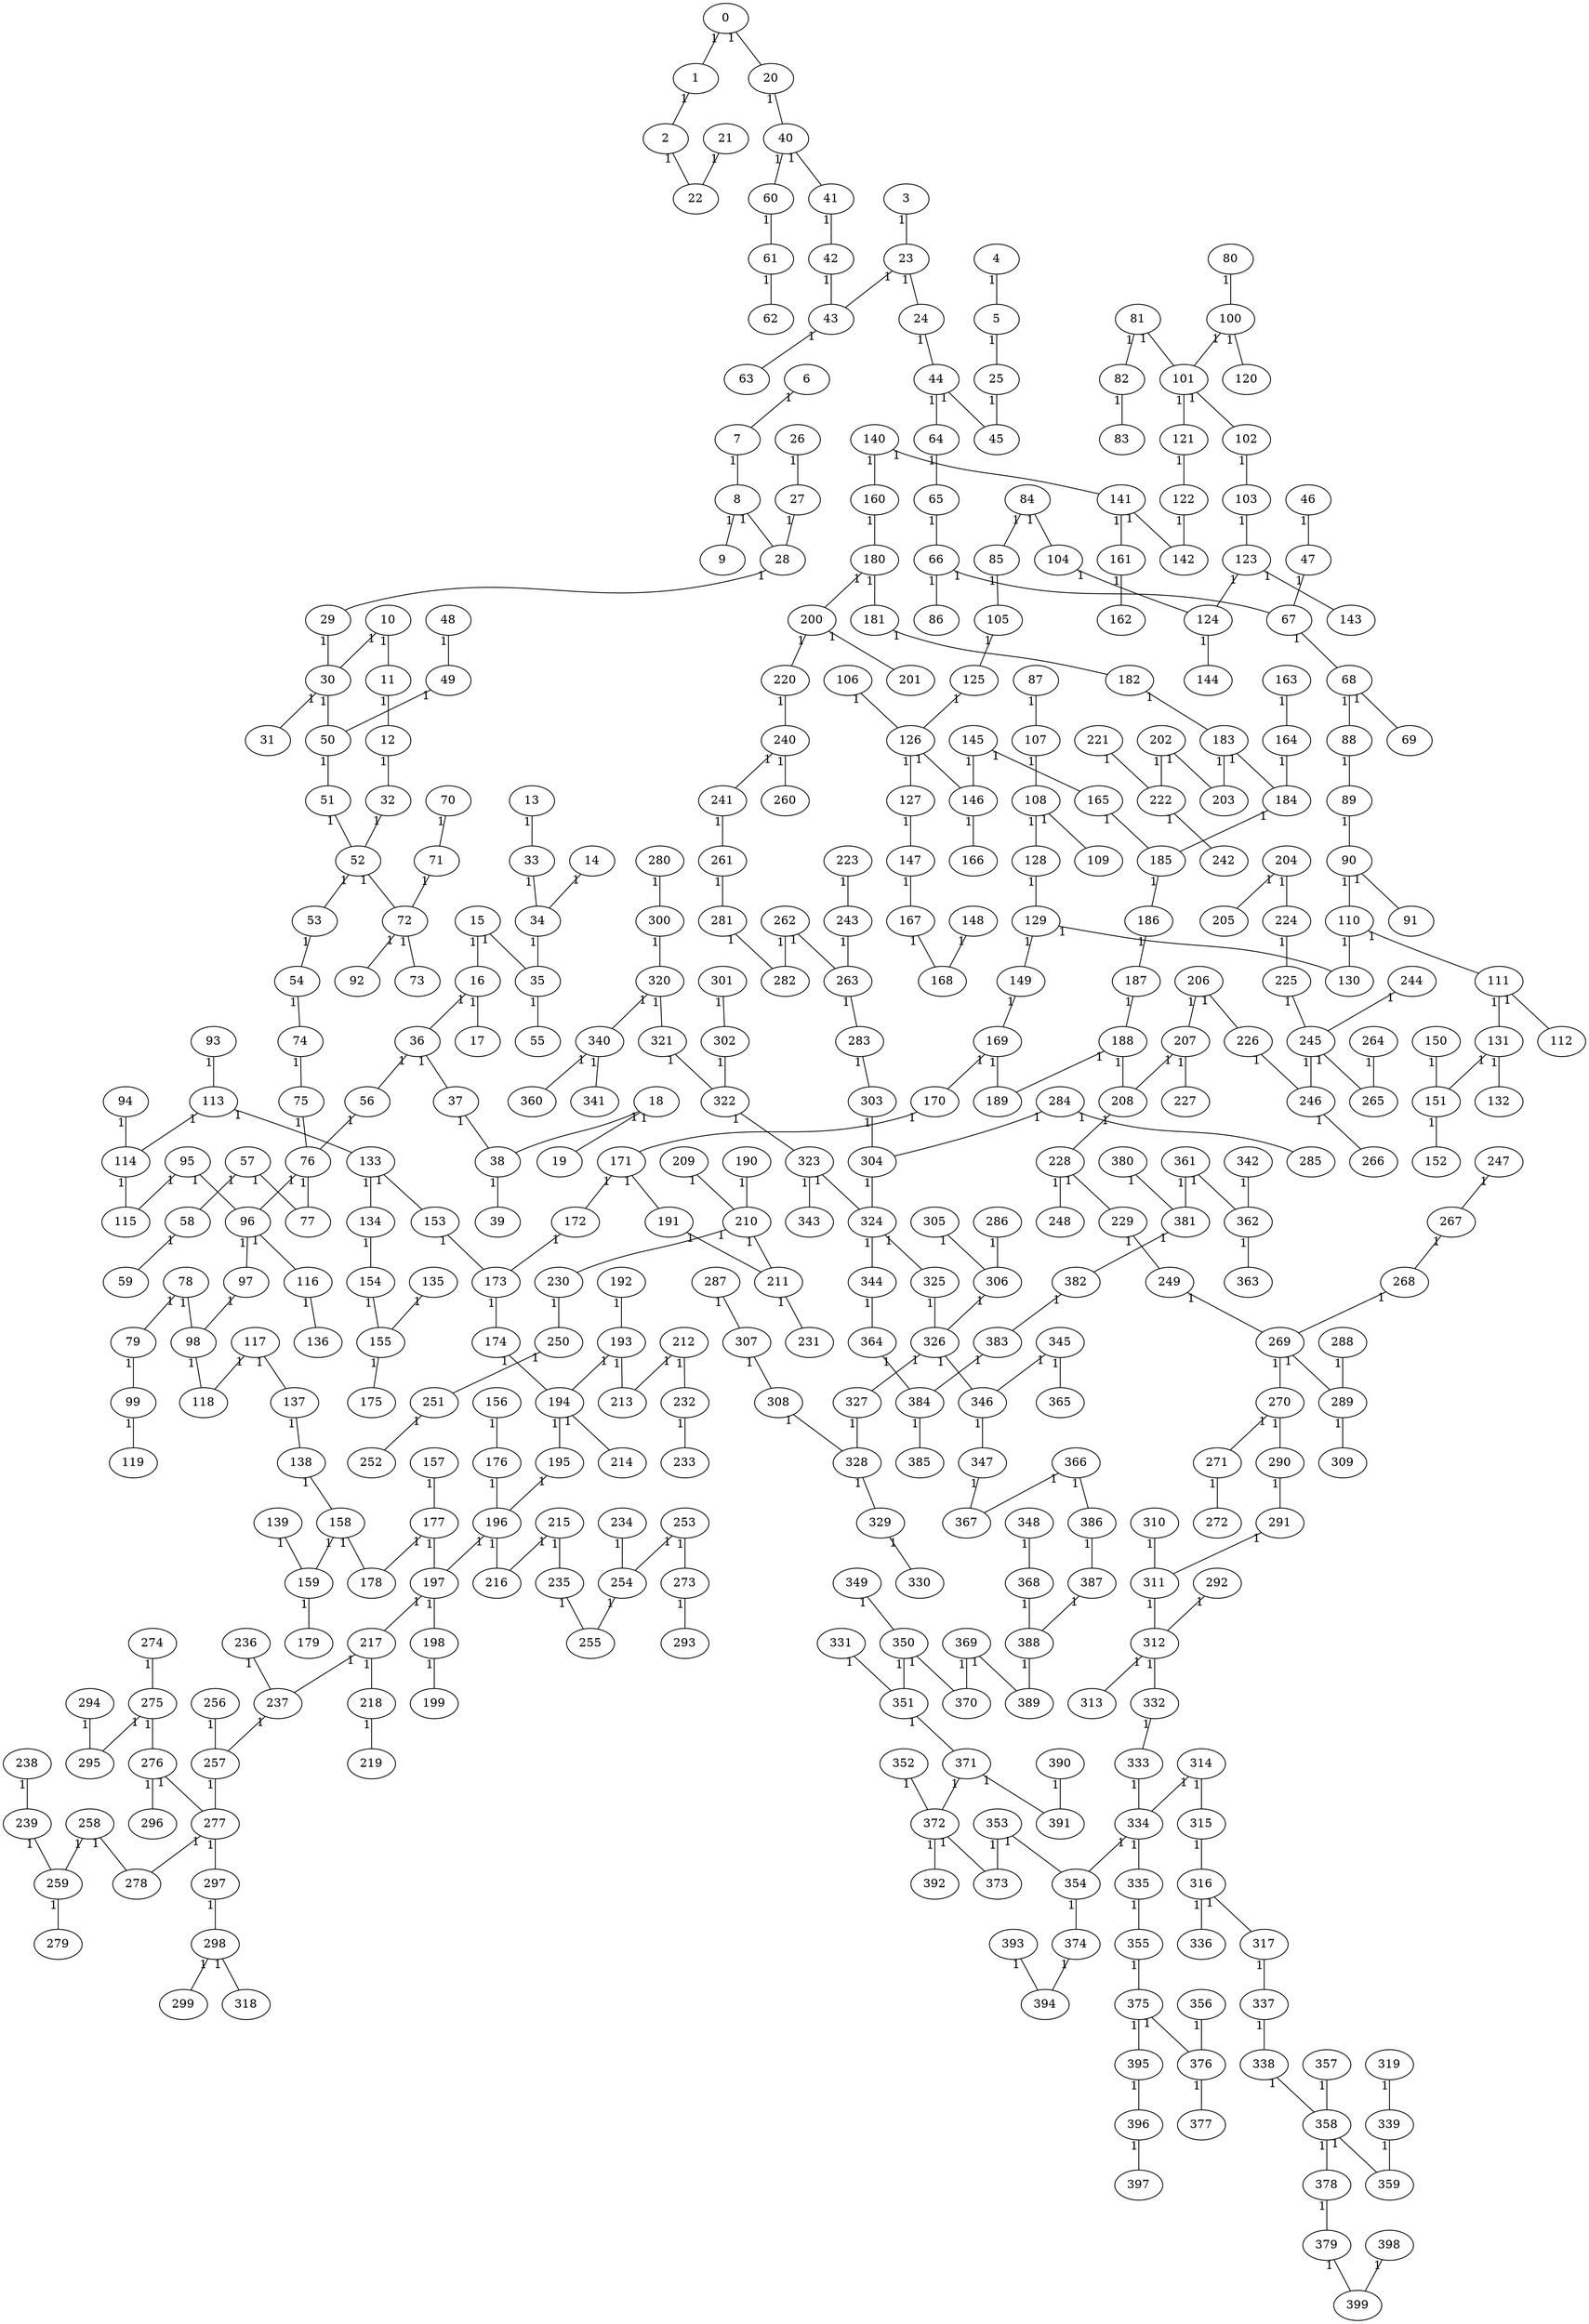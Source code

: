 graph { 
	0--1 [taillabel = "1"]
	36--56 [taillabel = "1"]
	194--214 [taillabel = "1"]
	256--257 [taillabel = "1"]
	111--131 [taillabel = "1"]
	3--23 [taillabel = "1"]
	117--137 [taillabel = "1"]
	82--83 [taillabel = "1"]
	170--171 [taillabel = "1"]
	276--296 [taillabel = "1"]
	116--136 [taillabel = "1"]
	325--326 [taillabel = "1"]
	344--364 [taillabel = "1"]
	324--325 [taillabel = "1"]
	183--184 [taillabel = "1"]
	131--132 [taillabel = "1"]
	138--158 [taillabel = "1"]
	294--295 [taillabel = "1"]
	171--191 [taillabel = "1"]
	47--67 [taillabel = "1"]
	311--312 [taillabel = "1"]
	139--159 [taillabel = "1"]
	65--66 [taillabel = "1"]
	177--197 [taillabel = "1"]
	181--182 [taillabel = "1"]
	111--112 [taillabel = "1"]
	398--399 [taillabel = "1"]
	0--20 [taillabel = "1"]
	239--259 [taillabel = "1"]
	395--396 [taillabel = "1"]
	154--155 [taillabel = "1"]
	171--172 [taillabel = "1"]
	232--233 [taillabel = "1"]
	217--237 [taillabel = "1"]
	193--213 [taillabel = "1"]
	334--354 [taillabel = "1"]
	191--211 [taillabel = "1"]
	355--375 [taillabel = "1"]
	225--245 [taillabel = "1"]
	334--335 [taillabel = "1"]
	222--242 [taillabel = "1"]
	38--39 [taillabel = "1"]
	335--355 [taillabel = "1"]
	133--134 [taillabel = "1"]
	261--281 [taillabel = "1"]
	369--389 [taillabel = "1"]
	194--195 [taillabel = "1"]
	290--291 [taillabel = "1"]
	42--43 [taillabel = "1"]
	78--79 [taillabel = "1"]
	324--344 [taillabel = "1"]
	16--36 [taillabel = "1"]
	340--341 [taillabel = "1"]
	347--367 [taillabel = "1"]
	310--311 [taillabel = "1"]
	174--194 [taillabel = "1"]
	27--28 [taillabel = "1"]
	273--293 [taillabel = "1"]
	169--189 [taillabel = "1"]
	366--367 [taillabel = "1"]
	320--340 [taillabel = "1"]
	382--383 [taillabel = "1"]
	387--388 [taillabel = "1"]
	78--98 [taillabel = "1"]
	345--346 [taillabel = "1"]
	37--38 [taillabel = "1"]
	250--251 [taillabel = "1"]
	215--235 [taillabel = "1"]
	23--24 [taillabel = "1"]
	254--255 [taillabel = "1"]
	322--323 [taillabel = "1"]
	134--154 [taillabel = "1"]
	104--124 [taillabel = "1"]
	375--376 [taillabel = "1"]
	177--178 [taillabel = "1"]
	320--321 [taillabel = "1"]
	103--123 [taillabel = "1"]
	71--72 [taillabel = "1"]
	129--149 [taillabel = "1"]
	135--155 [taillabel = "1"]
	210--230 [taillabel = "1"]
	269--270 [taillabel = "1"]
	283--303 [taillabel = "1"]
	195--196 [taillabel = "1"]
	149--169 [taillabel = "1"]
	81--101 [taillabel = "1"]
	101--121 [taillabel = "1"]
	209--210 [taillabel = "1"]
	197--217 [taillabel = "1"]
	129--130 [taillabel = "1"]
	160--180 [taillabel = "1"]
	141--161 [taillabel = "1"]
	366--386 [taillabel = "1"]
	331--351 [taillabel = "1"]
	328--329 [taillabel = "1"]
	94--114 [taillabel = "1"]
	208--228 [taillabel = "1"]
	207--227 [taillabel = "1"]
	353--373 [taillabel = "1"]
	274--275 [taillabel = "1"]
	72--92 [taillabel = "1"]
	68--88 [taillabel = "1"]
	106--126 [taillabel = "1"]
	183--203 [taillabel = "1"]
	51--52 [taillabel = "1"]
	84--104 [taillabel = "1"]
	361--381 [taillabel = "1"]
	164--184 [taillabel = "1"]
	268--269 [taillabel = "1"]
	21--22 [taillabel = "1"]
	348--368 [taillabel = "1"]
	157--177 [taillabel = "1"]
	364--384 [taillabel = "1"]
	264--265 [taillabel = "1"]
	140--141 [taillabel = "1"]
	323--324 [taillabel = "1"]
	145--146 [taillabel = "1"]
	117--118 [taillabel = "1"]
	200--220 [taillabel = "1"]
	66--67 [taillabel = "1"]
	200--201 [taillabel = "1"]
	180--200 [taillabel = "1"]
	277--297 [taillabel = "1"]
	369--370 [taillabel = "1"]
	8--28 [taillabel = "1"]
	297--298 [taillabel = "1"]
	312--332 [taillabel = "1"]
	57--77 [taillabel = "1"]
	7--8 [taillabel = "1"]
	122--142 [taillabel = "1"]
	125--126 [taillabel = "1"]
	386--387 [taillabel = "1"]
	101--102 [taillabel = "1"]
	79--99 [taillabel = "1"]
	263--283 [taillabel = "1"]
	61--62 [taillabel = "1"]
	211--231 [taillabel = "1"]
	114--115 [taillabel = "1"]
	95--96 [taillabel = "1"]
	275--295 [taillabel = "1"]
	235--255 [taillabel = "1"]
	184--185 [taillabel = "1"]
	169--170 [taillabel = "1"]
	66--86 [taillabel = "1"]
	137--138 [taillabel = "1"]
	384--385 [taillabel = "1"]
	123--124 [taillabel = "1"]
	269--289 [taillabel = "1"]
	326--327 [taillabel = "1"]
	147--167 [taillabel = "1"]
	96--116 [taillabel = "1"]
	333--334 [taillabel = "1"]
	127--147 [taillabel = "1"]
	33--34 [taillabel = "1"]
	352--372 [taillabel = "1"]
	15--35 [taillabel = "1"]
	53--54 [taillabel = "1"]
	163--164 [taillabel = "1"]
	381--382 [taillabel = "1"]
	342--362 [taillabel = "1"]
	40--41 [taillabel = "1"]
	220--240 [taillabel = "1"]
	126--127 [taillabel = "1"]
	165--185 [taillabel = "1"]
	153--173 [taillabel = "1"]
	323--343 [taillabel = "1"]
	140--160 [taillabel = "1"]
	316--336 [taillabel = "1"]
	180--181 [taillabel = "1"]
	245--246 [taillabel = "1"]
	198--199 [taillabel = "1"]
	2--22 [taillabel = "1"]
	128--129 [taillabel = "1"]
	240--241 [taillabel = "1"]
	196--197 [taillabel = "1"]
	123--143 [taillabel = "1"]
	15--16 [taillabel = "1"]
	270--271 [taillabel = "1"]
	158--178 [taillabel = "1"]
	210--211 [taillabel = "1"]
	340--360 [taillabel = "1"]
	173--174 [taillabel = "1"]
	190--210 [taillabel = "1"]
	383--384 [taillabel = "1"]
	317--337 [taillabel = "1"]
	151--152 [taillabel = "1"]
	50--51 [taillabel = "1"]
	161--162 [taillabel = "1"]
	52--72 [taillabel = "1"]
	44--45 [taillabel = "1"]
	20--40 [taillabel = "1"]
	350--351 [taillabel = "1"]
	196--216 [taillabel = "1"]
	131--151 [taillabel = "1"]
	68--69 [taillabel = "1"]
	321--322 [taillabel = "1"]
	167--168 [taillabel = "1"]
	186--187 [taillabel = "1"]
	102--103 [taillabel = "1"]
	267--268 [taillabel = "1"]
	275--276 [taillabel = "1"]
	302--322 [taillabel = "1"]
	301--302 [taillabel = "1"]
	188--189 [taillabel = "1"]
	326--346 [taillabel = "1"]
	41--42 [taillabel = "1"]
	88--89 [taillabel = "1"]
	314--315 [taillabel = "1"]
	215--216 [taillabel = "1"]
	228--248 [taillabel = "1"]
	145--165 [taillabel = "1"]
	108--109 [taillabel = "1"]
	34--35 [taillabel = "1"]
	10--30 [taillabel = "1"]
	314--334 [taillabel = "1"]
	230--250 [taillabel = "1"]
	223--243 [taillabel = "1"]
	121--122 [taillabel = "1"]
	93--113 [taillabel = "1"]
	372--392 [taillabel = "1"]
	372--373 [taillabel = "1"]
	329--330 [taillabel = "1"]
	110--111 [taillabel = "1"]
	32--52 [taillabel = "1"]
	332--333 [taillabel = "1"]
	251--252 [taillabel = "1"]
	238--239 [taillabel = "1"]
	95--115 [taillabel = "1"]
	76--96 [taillabel = "1"]
	376--377 [taillabel = "1"]
	54--74 [taillabel = "1"]
	64--65 [taillabel = "1"]
	346--347 [taillabel = "1"]
	182--183 [taillabel = "1"]
	100--101 [taillabel = "1"]
	253--254 [taillabel = "1"]
	110--130 [taillabel = "1"]
	14--34 [taillabel = "1"]
	107--108 [taillabel = "1"]
	303--304 [taillabel = "1"]
	247--267 [taillabel = "1"]
	172--173 [taillabel = "1"]
	30--31 [taillabel = "1"]
	378--379 [taillabel = "1"]
	388--389 [taillabel = "1"]
	362--363 [taillabel = "1"]
	75--76 [taillabel = "1"]
	393--394 [taillabel = "1"]
	237--257 [taillabel = "1"]
	124--144 [taillabel = "1"]
	345--365 [taillabel = "1"]
	229--249 [taillabel = "1"]
	192--193 [taillabel = "1"]
	212--213 [taillabel = "1"]
	236--237 [taillabel = "1"]
	351--371 [taillabel = "1"]
	368--388 [taillabel = "1"]
	193--194 [taillabel = "1"]
	72--73 [taillabel = "1"]
	374--394 [taillabel = "1"]
	315--316 [taillabel = "1"]
	206--207 [taillabel = "1"]
	58--59 [taillabel = "1"]
	185--186 [taillabel = "1"]
	207--208 [taillabel = "1"]
	76--77 [taillabel = "1"]
	159--179 [taillabel = "1"]
	276--277 [taillabel = "1"]
	289--309 [taillabel = "1"]
	224--225 [taillabel = "1"]
	304--324 [taillabel = "1"]
	339--359 [taillabel = "1"]
	305--306 [taillabel = "1"]
	291--311 [taillabel = "1"]
	307--308 [taillabel = "1"]
	284--304 [taillabel = "1"]
	308--328 [taillabel = "1"]
	300--320 [taillabel = "1"]
	81--82 [taillabel = "1"]
	141--142 [taillabel = "1"]
	113--114 [taillabel = "1"]
	217--218 [taillabel = "1"]
	25--45 [taillabel = "1"]
	49--50 [taillabel = "1"]
	337--338 [taillabel = "1"]
	270--290 [taillabel = "1"]
	197--198 [taillabel = "1"]
	371--372 [taillabel = "1"]
	97--98 [taillabel = "1"]
	43--63 [taillabel = "1"]
	126--146 [taillabel = "1"]
	67--68 [taillabel = "1"]
	187--188 [taillabel = "1"]
	48--49 [taillabel = "1"]
	357--358 [taillabel = "1"]
	306--326 [taillabel = "1"]
	271--272 [taillabel = "1"]
	292--312 [taillabel = "1"]
	258--259 [taillabel = "1"]
	241--261 [taillabel = "1"]
	206--226 [taillabel = "1"]
	226--246 [taillabel = "1"]
	246--266 [taillabel = "1"]
	46--47 [taillabel = "1"]
	44--64 [taillabel = "1"]
	253--273 [taillabel = "1"]
	280--300 [taillabel = "1"]
	361--362 [taillabel = "1"]
	87--107 [taillabel = "1"]
	327--328 [taillabel = "1"]
	23--43 [taillabel = "1"]
	108--128 [taillabel = "1"]
	24--44 [taillabel = "1"]
	57--58 [taillabel = "1"]
	85--105 [taillabel = "1"]
	249--269 [taillabel = "1"]
	204--224 [taillabel = "1"]
	30--50 [taillabel = "1"]
	100--120 [taillabel = "1"]
	1--2 [taillabel = "1"]
	28--29 [taillabel = "1"]
	60--61 [taillabel = "1"]
	98--118 [taillabel = "1"]
	74--75 [taillabel = "1"]
	96--97 [taillabel = "1"]
	36--37 [taillabel = "1"]
	10--11 [taillabel = "1"]
	319--339 [taillabel = "1"]
	188--208 [taillabel = "1"]
	146--166 [taillabel = "1"]
	390--391 [taillabel = "1"]
	133--153 [taillabel = "1"]
	257--277 [taillabel = "1"]
	338--358 [taillabel = "1"]
	155--175 [taillabel = "1"]
	353--354 [taillabel = "1"]
	35--55 [taillabel = "1"]
	176--196 [taillabel = "1"]
	202--222 [taillabel = "1"]
	371--391 [taillabel = "1"]
	350--370 [taillabel = "1"]
	90--91 [taillabel = "1"]
	356--376 [taillabel = "1"]
	228--229 [taillabel = "1"]
	29--30 [taillabel = "1"]
	150--151 [taillabel = "1"]
	11--12 [taillabel = "1"]
	284--285 [taillabel = "1"]
	243--263 [taillabel = "1"]
	90--110 [taillabel = "1"]
	277--278 [taillabel = "1"]
	40--60 [taillabel = "1"]
	156--176 [taillabel = "1"]
	358--359 [taillabel = "1"]
	26--27 [taillabel = "1"]
	6--7 [taillabel = "1"]
	312--313 [taillabel = "1"]
	52--53 [taillabel = "1"]
	89--90 [taillabel = "1"]
	379--399 [taillabel = "1"]
	287--307 [taillabel = "1"]
	349--350 [taillabel = "1"]
	240--260 [taillabel = "1"]
	354--374 [taillabel = "1"]
	258--278 [taillabel = "1"]
	212--232 [taillabel = "1"]
	375--395 [taillabel = "1"]
	298--299 [taillabel = "1"]
	13--33 [taillabel = "1"]
	16--17 [taillabel = "1"]
	148--168 [taillabel = "1"]
	12--32 [taillabel = "1"]
	202--203 [taillabel = "1"]
	56--76 [taillabel = "1"]
	70--71 [taillabel = "1"]
	316--317 [taillabel = "1"]
	5--25 [taillabel = "1"]
	298--318 [taillabel = "1"]
	8--9 [taillabel = "1"]
	99--119 [taillabel = "1"]
	234--254 [taillabel = "1"]
	245--265 [taillabel = "1"]
	288--289 [taillabel = "1"]
	18--38 [taillabel = "1"]
	80--100 [taillabel = "1"]
	105--125 [taillabel = "1"]
	286--306 [taillabel = "1"]
	262--282 [taillabel = "1"]
	244--245 [taillabel = "1"]
	358--378 [taillabel = "1"]
	158--159 [taillabel = "1"]
	218--219 [taillabel = "1"]
	221--222 [taillabel = "1"]
	380--381 [taillabel = "1"]
	204--205 [taillabel = "1"]
	262--263 [taillabel = "1"]
	259--279 [taillabel = "1"]
	84--85 [taillabel = "1"]
	396--397 [taillabel = "1"]
	281--282 [taillabel = "1"]
	18--19 [taillabel = "1"]
	4--5 [taillabel = "1"]
	113--133 [taillabel = "1"]
	0
	1
	2
	3
	4
	5
	6
	7
	8
	9
	10
	11
	12
	13
	14
	15
	16
	17
	18
	19
	20
	21
	22
	23
	24
	25
	26
	27
	28
	29
	30
	31
	32
	33
	34
	35
	36
	37
	38
	39
	40
	41
	42
	43
	44
	45
	46
	47
	48
	49
	50
	51
	52
	53
	54
	55
	56
	57
	58
	59
	60
	61
	62
	63
	64
	65
	66
	67
	68
	69
	70
	71
	72
	73
	74
	75
	76
	77
	78
	79
	80
	81
	82
	83
	84
	85
	86
	87
	88
	89
	90
	91
	92
	93
	94
	95
	96
	97
	98
	99
	100
	101
	102
	103
	104
	105
	106
	107
	108
	109
	110
	111
	112
	113
	114
	115
	116
	117
	118
	119
	120
	121
	122
	123
	124
	125
	126
	127
	128
	129
	130
	131
	132
	133
	134
	135
	136
	137
	138
	139
	140
	141
	142
	143
	144
	145
	146
	147
	148
	149
	150
	151
	152
	153
	154
	155
	156
	157
	158
	159
	160
	161
	162
	163
	164
	165
	166
	167
	168
	169
	170
	171
	172
	173
	174
	175
	176
	177
	178
	179
	180
	181
	182
	183
	184
	185
	186
	187
	188
	189
	190
	191
	192
	193
	194
	195
	196
	197
	198
	199
	200
	201
	202
	203
	204
	205
	206
	207
	208
	209
	210
	211
	212
	213
	214
	215
	216
	217
	218
	219
	220
	221
	222
	223
	224
	225
	226
	227
	228
	229
	230
	231
	232
	233
	234
	235
	236
	237
	238
	239
	240
	241
	242
	243
	244
	245
	246
	247
	248
	249
	250
	251
	252
	253
	254
	255
	256
	257
	258
	259
	260
	261
	262
	263
	264
	265
	266
	267
	268
	269
	270
	271
	272
	273
	274
	275
	276
	277
	278
	279
	280
	281
	282
	283
	284
	285
	286
	287
	288
	289
	290
	291
	292
	293
	294
	295
	296
	297
	298
	299
	300
	301
	302
	303
	304
	305
	306
	307
	308
	309
	310
	311
	312
	313
	314
	315
	316
	317
	318
	319
	320
	321
	322
	323
	324
	325
	326
	327
	328
	329
	330
	331
	332
	333
	334
	335
	336
	337
	338
	339
	340
	341
	342
	343
	344
	345
	346
	347
	348
	349
	350
	351
	352
	353
	354
	355
	356
	357
	358
	359
	360
	361
	362
	363
	364
	365
	366
	367
	368
	369
	370
	371
	372
	373
	374
	375
	376
	377
	378
	379
	380
	381
	382
	383
	384
	385
	386
	387
	388
	389
	390
	391
	392
	393
	394
	395
	396
	397
	398
	399
} 